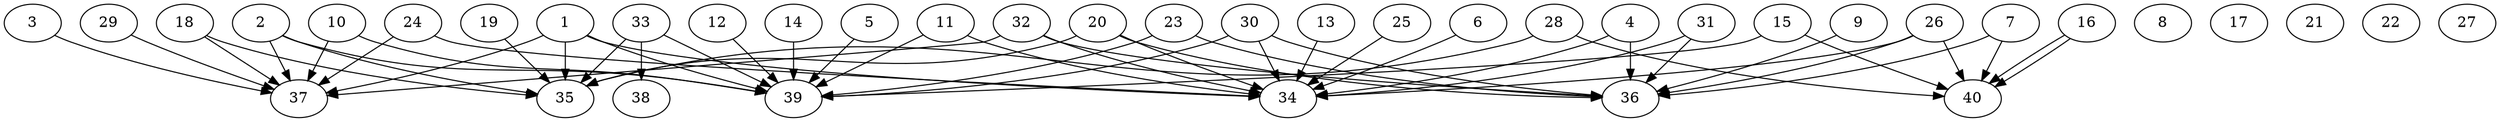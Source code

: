 // DAG automatically generated by daggen at Thu Oct  3 14:06:49 2019
// ./daggen --dot -n 40 --ccr 0.3 --fat 0.9 --regular 0.5 --density 0.9 --mindata 5242880 --maxdata 52428800 
digraph G {
  1 [size="31051093", alpha="0.07", expect_size="9315328"] 
  1 -> 34 [size ="9315328"]
  1 -> 35 [size ="9315328"]
  1 -> 37 [size ="9315328"]
  1 -> 39 [size ="9315328"]
  2 [size="80735573", alpha="0.07", expect_size="24220672"] 
  2 -> 35 [size ="24220672"]
  2 -> 37 [size ="24220672"]
  2 -> 39 [size ="24220672"]
  3 [size="129576960", alpha="0.12", expect_size="38873088"] 
  3 -> 37 [size ="38873088"]
  4 [size="110226773", alpha="0.06", expect_size="33068032"] 
  4 -> 34 [size ="33068032"]
  4 -> 36 [size ="33068032"]
  5 [size="120968533", alpha="0.14", expect_size="36290560"] 
  5 -> 39 [size ="36290560"]
  6 [size="99263147", alpha="0.12", expect_size="29778944"] 
  6 -> 34 [size ="29778944"]
  7 [size="150691840", alpha="0.04", expect_size="45207552"] 
  7 -> 36 [size ="45207552"]
  7 -> 40 [size ="45207552"]
  8 [size="79418027", alpha="0.08", expect_size="23825408"] 
  9 [size="47059627", alpha="0.17", expect_size="14117888"] 
  9 -> 36 [size ="14117888"]
  10 [size="109666987", alpha="0.11", expect_size="32900096"] 
  10 -> 37 [size ="32900096"]
  10 -> 39 [size ="32900096"]
  11 [size="171441493", alpha="0.19", expect_size="51432448"] 
  11 -> 34 [size ="51432448"]
  11 -> 39 [size ="51432448"]
  12 [size="71359147", alpha="0.09", expect_size="21407744"] 
  12 -> 39 [size ="21407744"]
  13 [size="124020053", alpha="0.16", expect_size="37206016"] 
  13 -> 34 [size ="37206016"]
  14 [size="64071680", alpha="0.18", expect_size="19221504"] 
  14 -> 39 [size ="19221504"]
  15 [size="109943467", alpha="0.12", expect_size="32983040"] 
  15 -> 39 [size ="32983040"]
  15 -> 40 [size ="32983040"]
  16 [size="62306987", alpha="0.20", expect_size="18692096"] 
  16 -> 40 [size ="18692096"]
  16 -> 40 [size ="18692096"]
  17 [size="156610560", alpha="0.09", expect_size="46983168"] 
  18 [size="31515307", alpha="0.17", expect_size="9454592"] 
  18 -> 35 [size ="9454592"]
  18 -> 37 [size ="9454592"]
  19 [size="96116053", alpha="0.12", expect_size="28834816"] 
  19 -> 35 [size ="28834816"]
  20 [size="71028053", alpha="0.15", expect_size="21308416"] 
  20 -> 34 [size ="21308416"]
  20 -> 35 [size ="21308416"]
  20 -> 36 [size ="21308416"]
  21 [size="160098987", alpha="0.19", expect_size="48029696"] 
  22 [size="150251520", alpha="0.11", expect_size="45075456"] 
  23 [size="60183893", alpha="0.18", expect_size="18055168"] 
  23 -> 36 [size ="18055168"]
  23 -> 39 [size ="18055168"]
  24 [size="26231467", alpha="0.16", expect_size="7869440"] 
  24 -> 34 [size ="7869440"]
  24 -> 37 [size ="7869440"]
  25 [size="164410027", alpha="0.07", expect_size="49323008"] 
  25 -> 34 [size ="49323008"]
  26 [size="98129920", alpha="0.09", expect_size="29438976"] 
  26 -> 34 [size ="29438976"]
  26 -> 36 [size ="29438976"]
  26 -> 40 [size ="29438976"]
  27 [size="95986347", alpha="0.08", expect_size="28795904"] 
  28 [size="167253333", alpha="0.15", expect_size="50176000"] 
  28 -> 35 [size ="50176000"]
  28 -> 40 [size ="50176000"]
  29 [size="140277760", alpha="0.05", expect_size="42083328"] 
  29 -> 37 [size ="42083328"]
  30 [size="79776427", alpha="0.07", expect_size="23932928"] 
  30 -> 34 [size ="23932928"]
  30 -> 36 [size ="23932928"]
  30 -> 39 [size ="23932928"]
  31 [size="38587733", alpha="0.09", expect_size="11576320"] 
  31 -> 34 [size ="11576320"]
  31 -> 36 [size ="11576320"]
  32 [size="30289920", alpha="0.17", expect_size="9086976"] 
  32 -> 34 [size ="9086976"]
  32 -> 36 [size ="9086976"]
  32 -> 37 [size ="9086976"]
  33 [size="118142293", alpha="0.20", expect_size="35442688"] 
  33 -> 35 [size ="35442688"]
  33 -> 38 [size ="35442688"]
  33 -> 39 [size ="35442688"]
  34 [size="99672747", alpha="0.08", expect_size="29901824"] 
  35 [size="67638613", alpha="0.07", expect_size="20291584"] 
  36 [size="125532160", alpha="0.13", expect_size="37659648"] 
  37 [size="40564053", alpha="0.16", expect_size="12169216"] 
  38 [size="103236267", alpha="0.01", expect_size="30970880"] 
  39 [size="60928000", alpha="0.16", expect_size="18278400"] 
  40 [size="100502187", alpha="0.18", expect_size="30150656"] 
}
